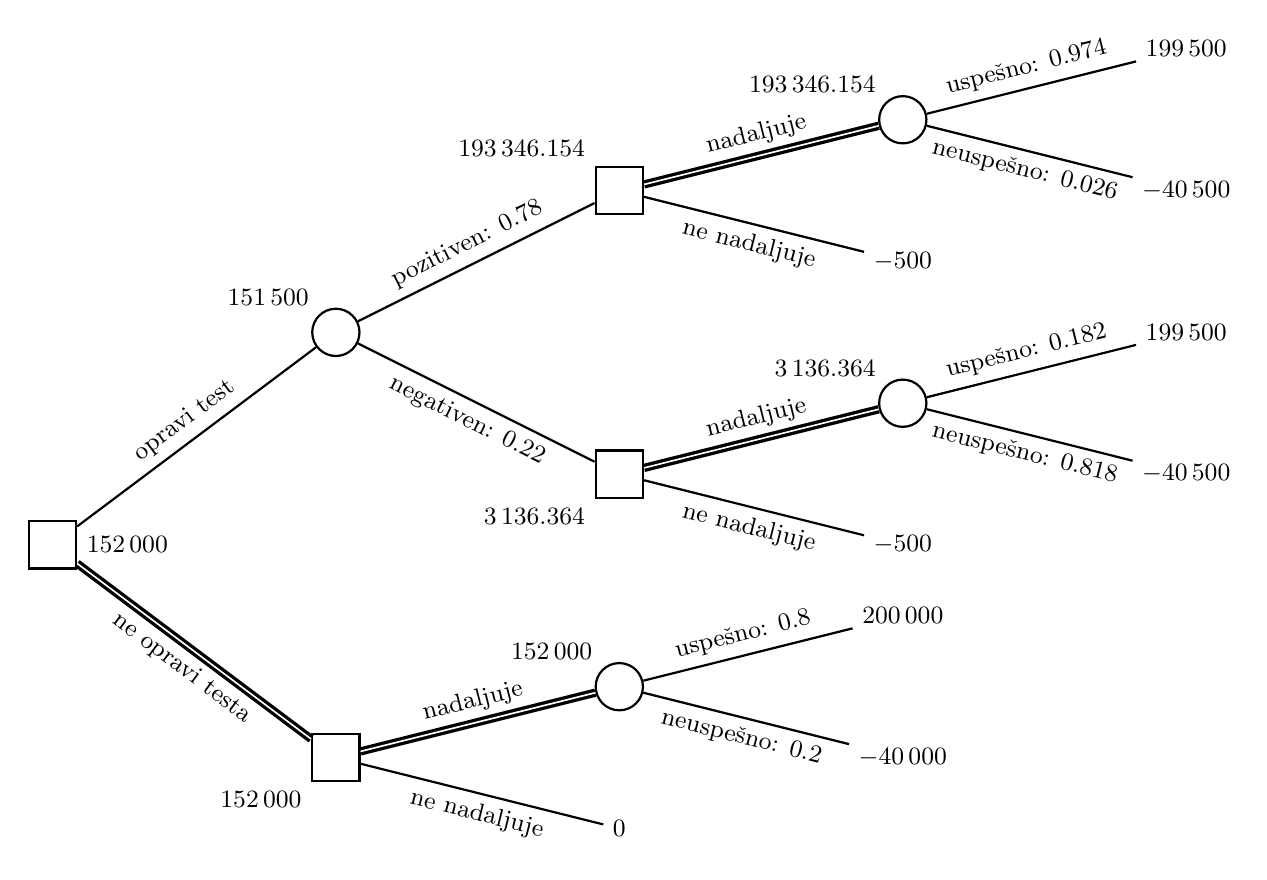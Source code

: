 \begin{tikzpicture}[style=thick,scale=0.9]
\small
\tikzstyle{dec}=[draw,rectangle,minimum size=0.6cm]
\tikzstyle{ran}=[draw,circle,minimum size=0.6cm]
\tikzstyle{pick}=[double, very thick]
\node[dec] (A) at (-8,-1) [label=right:$152\,000 €$] {};
\node[ran] (B) at (-4, 2) [label=135:$151\,500 €$] {};
\node[dec] (C) at (-4,-4) [label=225:$152\,000 €$] {};
\node[dec] (D) at ( 0, 4) [label=135:$193\,346.154 €$] {};
\node[dec] (E) at ( 0, 0) [label=225:$3\,136.364 €$] {};
\node[ran] (F) at ( 0,-3) [label=135:$152\,000 €$] {};
\node      (G) at ( 0,-5) {$0 €$};
\node[ran] (H) at ( 4, 5) [label=135:$193\,346.154 €$] {};
\node      (I) at ( 4, 3) {$-500 €$};
\node[ran] (J) at ( 4, 1) [label=135:$3\,136.364 €$] {};
\node      (K) at ( 4,-1) {$-500 €$};
\node      (L) at ( 4,-2) {$200\,000 €$};
\node      (M) at ( 4,-4) {$-40\,000 €$};
\node      (N) at ( 8, 6) {$199\,500 €$};
\node      (O) at ( 8, 4) {$-40\,500 €$};
\node      (P) at ( 8, 2) {$199\,500 €$};
\node      (Q) at ( 8, 0) {$-40\,500 €$};

\draw (A) -- (B) node[above, midway, sloped] {opravi test};
\draw[pick] (A) -- (C) node[below, midway, sloped] {ne opravi testa};
\draw (B) -- (D) node[above, midway, sloped] {pozitiven: $0.78$};
\draw (B) -- (E) node[below, midway, sloped] {negativen: $0.22$};
\draw[pick] (C) -- (F) node[above, midway, sloped] {nadaljuje};
\draw (C) -- (G) node[below, midway, sloped] {ne nadaljuje};
\draw[pick] (D) -- (H) node[above, midway, sloped] {nadaljuje};
\draw (D) -- (I) node[below, midway, sloped] {ne nadaljuje};
\draw[pick] (E) -- (J) node[above, midway, sloped] {nadaljuje};
\draw (E) -- (K) node[below, midway, sloped] {ne nadaljuje};
\draw (F) -- (L) node[above, midway, sloped] {uspešno: $0.8$};
\draw (F) -- (M) node[below, midway, sloped] {neuspešno: $0.2$};
\draw (H) -- (N) node[above, midway, sloped] {uspešno: $0.974$};
\draw (H) -- (O) node[below, midway, sloped] {neuspešno: $0.026$};
\draw (J) -- (P) node[above, midway, sloped] {uspešno: $0.182$};
\draw (J) -- (Q) node[below, midway, sloped] {neuspešno: $0.818$};
\end{tikzpicture}
